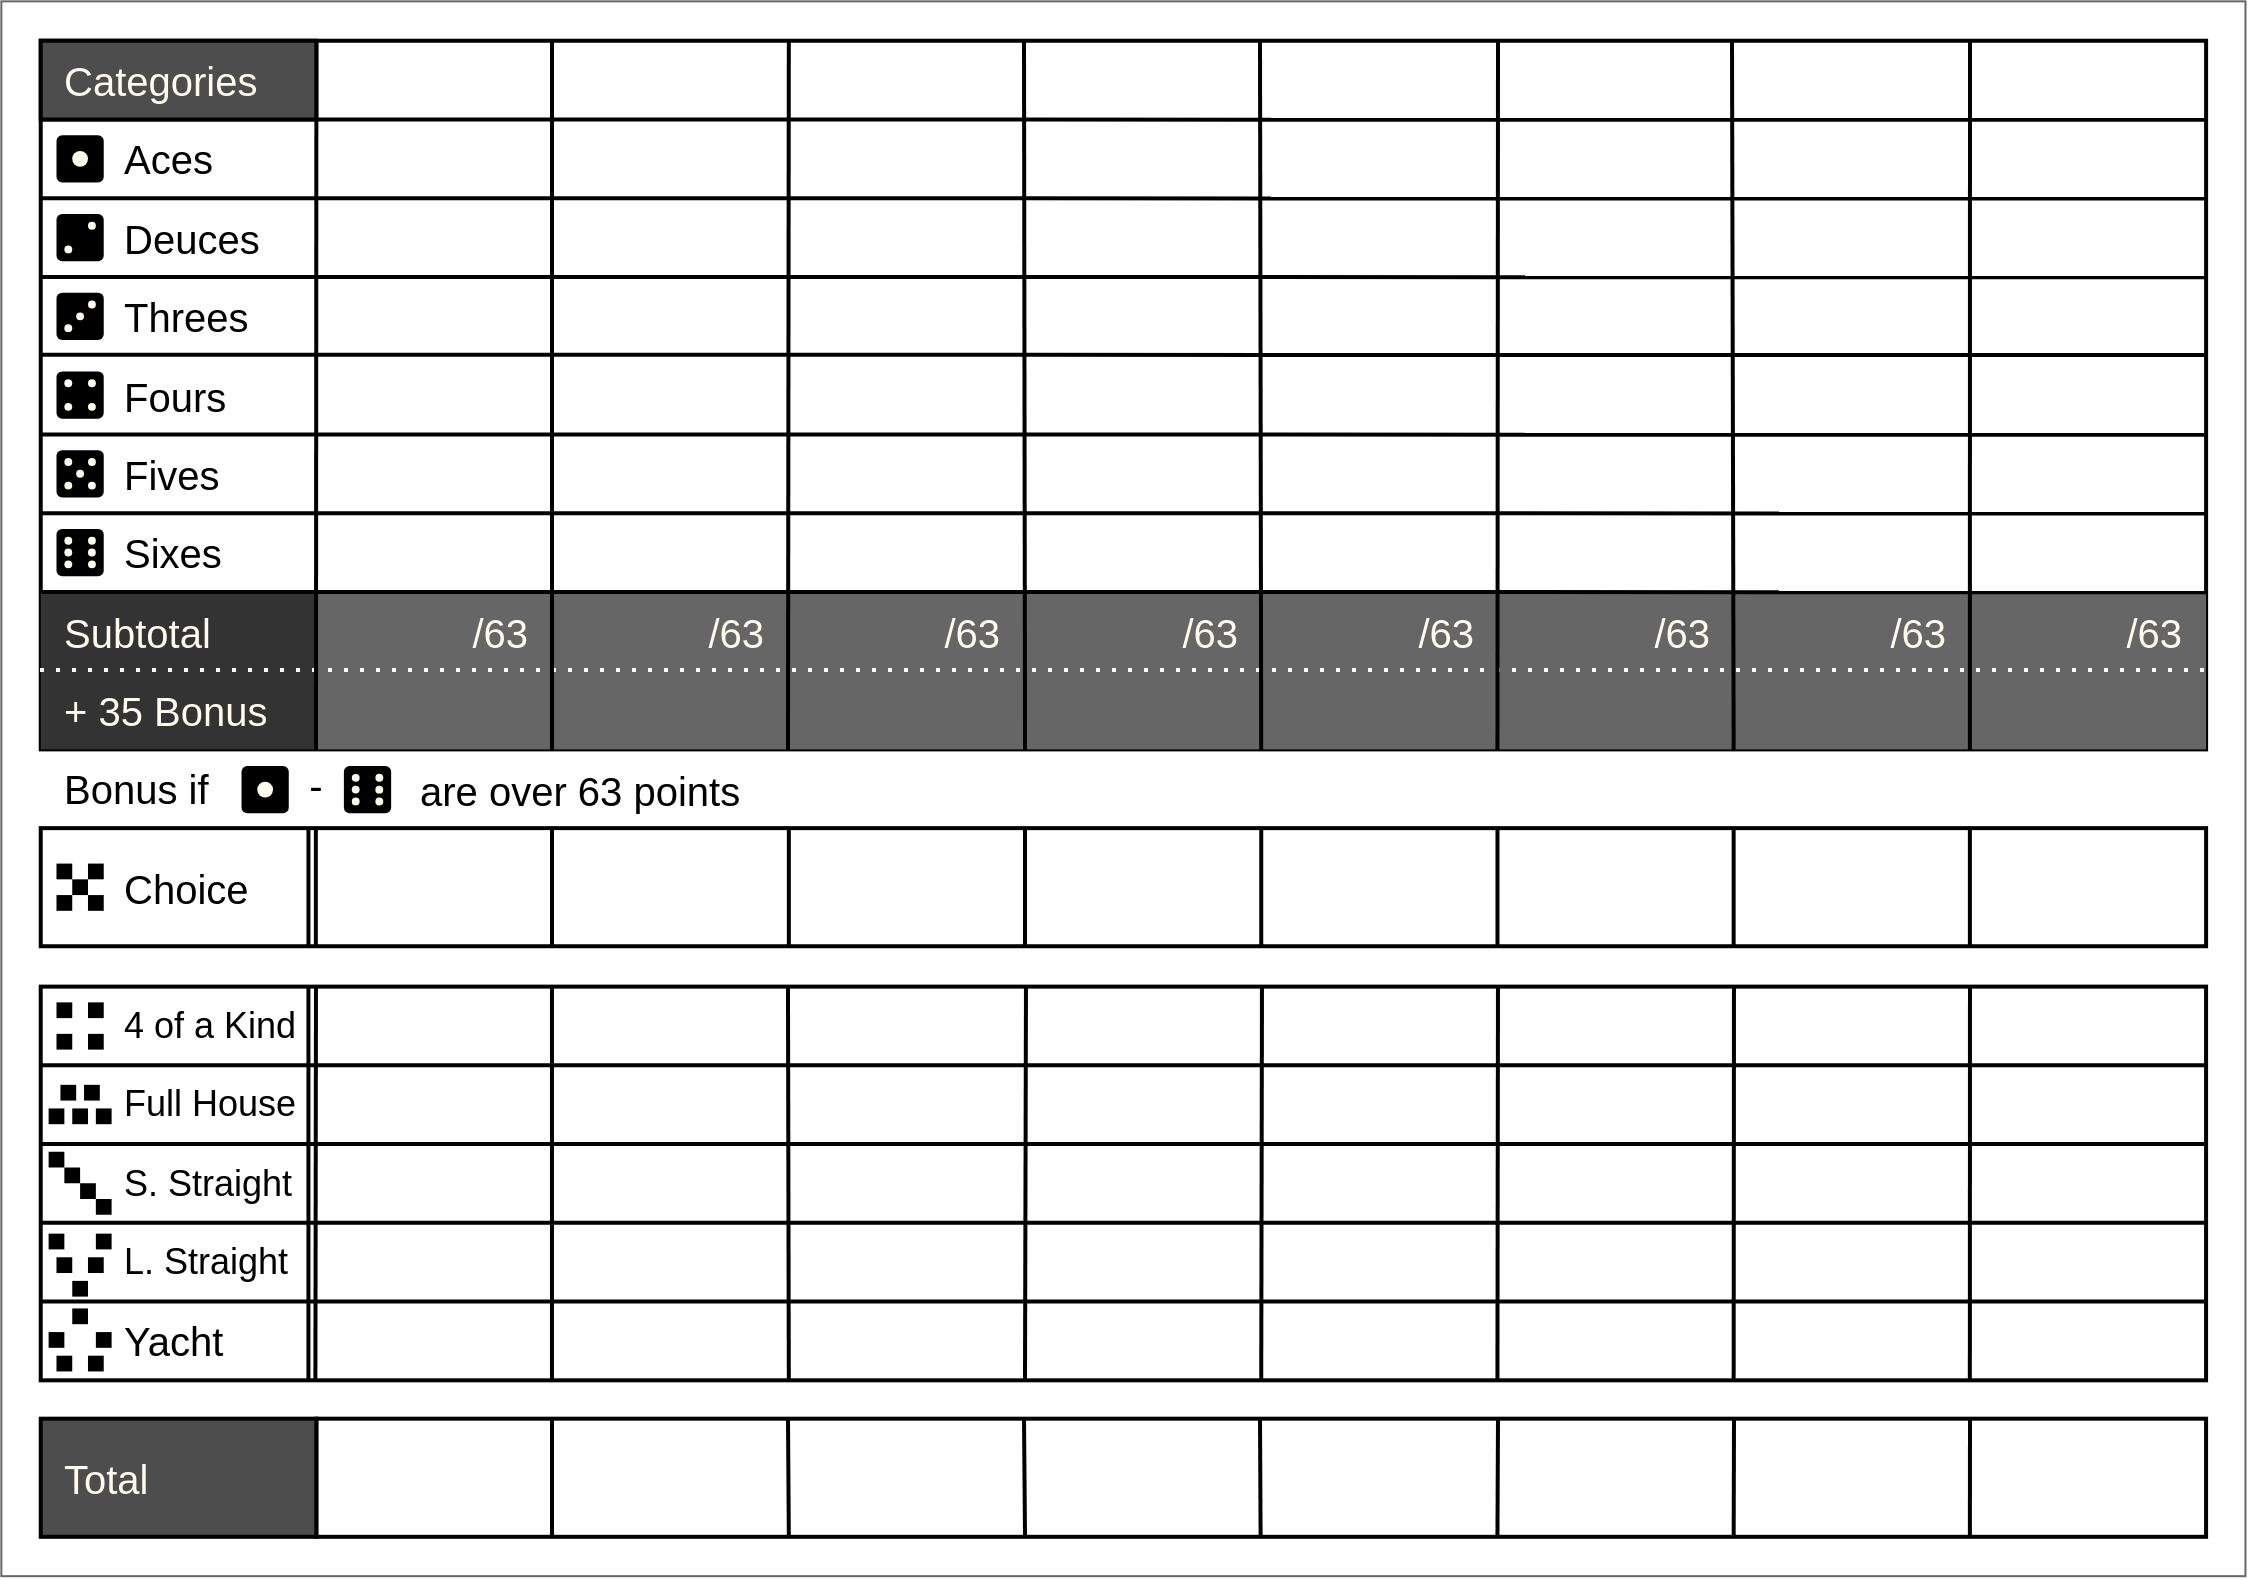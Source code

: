 <mxfile version="21.6.8" type="device">
  <diagram name="Page-1" id="JDRsmzNY8Knq1OC8n8fZ">
    <mxGraphModel dx="1594" dy="945" grid="0" gridSize="19.685" guides="1" tooltips="1" connect="1" arrows="1" fold="1" page="1" pageScale="1" pageWidth="1169" pageHeight="827" background="none" math="0" shadow="0">
      <root>
        <mxCell id="0" />
        <mxCell id="mbYxaAB57Ny5nab-1Ndz-123" value="Border" style="locked=1;" parent="0" />
        <mxCell id="mbYxaAB57Ny5nab-1Ndz-124" value="" style="rounded=0;whiteSpace=wrap;html=1;fillColor=none;connectable=1;movable=1;resizable=1;rotatable=1;deletable=1;editable=1;locked=0;strokeColor=#666666;" parent="mbYxaAB57Ny5nab-1Ndz-123" vertex="1">
          <mxGeometry x="19.68" y="19.68" width="1122.05" height="787.41" as="geometry" />
        </mxCell>
        <mxCell id="mbYxaAB57Ny5nab-1Ndz-180" value="" style="rounded=0;whiteSpace=wrap;html=1;fillColor=none;connectable=0;strokeWidth=2;" parent="mbYxaAB57Ny5nab-1Ndz-123" vertex="1">
          <mxGeometry x="39.37" y="39.37" width="1082.68" height="354.33" as="geometry" />
        </mxCell>
        <mxCell id="mbYxaAB57Ny5nab-1Ndz-181" value="" style="rounded=0;whiteSpace=wrap;html=1;fillColor=none;connectable=0;strokeWidth=2;" parent="mbYxaAB57Ny5nab-1Ndz-123" vertex="1">
          <mxGeometry x="39.36" y="512.31" width="1082.68" height="196.85" as="geometry" />
        </mxCell>
        <mxCell id="mbYxaAB57Ny5nab-1Ndz-182" value="" style="rounded=0;whiteSpace=wrap;html=1;fillColor=none;connectable=0;strokeWidth=2;" parent="mbYxaAB57Ny5nab-1Ndz-123" vertex="1">
          <mxGeometry x="177.17" y="728.34" width="944.87" height="59.06" as="geometry" />
        </mxCell>
        <mxCell id="1" parent="0" />
        <mxCell id="iFJecahM4o0hrZT6wVrK-24" value="" style="rounded=0;whiteSpace=wrap;html=1;fillColor=#333333;connectable=0;strokeWidth=2;strokeColor=none;" parent="1" vertex="1">
          <mxGeometry x="39.37" y="314.96" width="137.79" height="78.74" as="geometry" />
        </mxCell>
        <mxCell id="iFJecahM4o0hrZT6wVrK-36" value="" style="rounded=0;whiteSpace=wrap;html=1;fillColor=#666666;connectable=0;strokeWidth=2;strokeColor=none;" parent="1" vertex="1">
          <mxGeometry x="177.2" y="314.96" width="944.84" height="78.74" as="geometry" />
        </mxCell>
        <mxCell id="mbYxaAB57Ny5nab-1Ndz-125" value="Dividers" parent="0" />
        <mxCell id="mbYxaAB57Ny5nab-1Ndz-177" value="" style="endArrow=none;dashed=1;html=1;dashPattern=1 3;strokeWidth=2;rounded=0;strokeColor=#FFFAEB;" parent="mbYxaAB57Ny5nab-1Ndz-125" edge="1">
          <mxGeometry width="50" height="50" relative="1" as="geometry">
            <mxPoint x="39" y="354" as="sourcePoint" />
            <mxPoint x="1122" y="354" as="targetPoint" />
          </mxGeometry>
        </mxCell>
        <mxCell id="mbYxaAB57Ny5nab-1Ndz-137" value="" style="group" parent="mbYxaAB57Ny5nab-1Ndz-125" vertex="1" connectable="0">
          <mxGeometry x="177" y="38.965" width="827" height="748.435" as="geometry" />
        </mxCell>
        <mxCell id="mbYxaAB57Ny5nab-1Ndz-138" value="" style="endArrow=none;html=1;rounded=0;strokeWidth=2;" parent="mbYxaAB57Ny5nab-1Ndz-137" edge="1">
          <mxGeometry width="50" height="50" relative="1" as="geometry">
            <mxPoint y="355.035" as="sourcePoint" />
            <mxPoint x="0.2" y="0.405" as="targetPoint" />
          </mxGeometry>
        </mxCell>
        <mxCell id="mbYxaAB57Ny5nab-1Ndz-139" value="" style="endArrow=none;html=1;rounded=0;strokeWidth=2;" parent="mbYxaAB57Ny5nab-1Ndz-137" edge="1">
          <mxGeometry width="50" height="50" relative="1" as="geometry">
            <mxPoint x="118" y="355.035" as="sourcePoint" />
            <mxPoint x="118" y="0.035" as="targetPoint" />
          </mxGeometry>
        </mxCell>
        <mxCell id="mbYxaAB57Ny5nab-1Ndz-140" value="" style="endArrow=none;html=1;rounded=0;strokeWidth=2;" parent="mbYxaAB57Ny5nab-1Ndz-137" edge="1">
          <mxGeometry width="50" height="50" relative="1" as="geometry">
            <mxPoint x="236" y="355.035" as="sourcePoint" />
            <mxPoint x="236.405" as="targetPoint" />
          </mxGeometry>
        </mxCell>
        <mxCell id="mbYxaAB57Ny5nab-1Ndz-141" value="" style="endArrow=none;html=1;rounded=0;strokeWidth=2;" parent="mbYxaAB57Ny5nab-1Ndz-137" edge="1">
          <mxGeometry width="50" height="50" relative="1" as="geometry">
            <mxPoint x="354.51" y="355.145" as="sourcePoint" />
            <mxPoint x="354" y="0.035" as="targetPoint" />
          </mxGeometry>
        </mxCell>
        <mxCell id="mbYxaAB57Ny5nab-1Ndz-142" value="" style="endArrow=none;html=1;rounded=0;strokeWidth=2;" parent="mbYxaAB57Ny5nab-1Ndz-137" edge="1">
          <mxGeometry width="50" height="50" relative="1" as="geometry">
            <mxPoint x="472.615" y="355.14" as="sourcePoint" />
            <mxPoint x="472" y="0.035" as="targetPoint" />
          </mxGeometry>
        </mxCell>
        <mxCell id="mbYxaAB57Ny5nab-1Ndz-143" value="" style="endArrow=none;html=1;rounded=0;strokeWidth=2;" parent="mbYxaAB57Ny5nab-1Ndz-137" edge="1">
          <mxGeometry width="50" height="50" relative="1" as="geometry">
            <mxPoint x="590.73" y="355.145" as="sourcePoint" />
            <mxPoint x="591" y="0.035" as="targetPoint" />
          </mxGeometry>
        </mxCell>
        <mxCell id="mbYxaAB57Ny5nab-1Ndz-144" value="" style="endArrow=none;html=1;rounded=0;strokeWidth=2;" parent="mbYxaAB57Ny5nab-1Ndz-137" edge="1">
          <mxGeometry width="50" height="50" relative="1" as="geometry">
            <mxPoint x="708.825" y="355.14" as="sourcePoint" />
            <mxPoint x="708" y="0.035" as="targetPoint" />
          </mxGeometry>
        </mxCell>
        <mxCell id="mbYxaAB57Ny5nab-1Ndz-145" value="" style="endArrow=none;html=1;rounded=0;strokeWidth=2;" parent="mbYxaAB57Ny5nab-1Ndz-137" edge="1">
          <mxGeometry width="50" height="50" relative="1" as="geometry">
            <mxPoint x="826.93" y="355.145" as="sourcePoint" />
            <mxPoint x="827" y="0.035" as="targetPoint" />
          </mxGeometry>
        </mxCell>
        <mxCell id="mbYxaAB57Ny5nab-1Ndz-146" value="" style="endArrow=none;html=1;rounded=0;strokeWidth=2;" parent="mbYxaAB57Ny5nab-1Ndz-137" edge="1">
          <mxGeometry width="50" height="50" relative="1" as="geometry">
            <mxPoint x="118" y="453.035" as="sourcePoint" />
            <mxPoint x="118" y="394.035" as="targetPoint" />
          </mxGeometry>
        </mxCell>
        <mxCell id="mbYxaAB57Ny5nab-1Ndz-147" value="" style="endArrow=none;html=1;rounded=0;strokeWidth=2;" parent="mbYxaAB57Ny5nab-1Ndz-137" edge="1">
          <mxGeometry width="50" height="50" relative="1" as="geometry">
            <mxPoint x="236.415" y="453.16" as="sourcePoint" />
            <mxPoint x="236.415" y="394.16" as="targetPoint" />
          </mxGeometry>
        </mxCell>
        <mxCell id="mbYxaAB57Ny5nab-1Ndz-148" value="" style="endArrow=none;html=1;rounded=0;strokeWidth=2;" parent="mbYxaAB57Ny5nab-1Ndz-137" edge="1">
          <mxGeometry width="50" height="50" relative="1" as="geometry">
            <mxPoint x="354.51" y="453.155" as="sourcePoint" />
            <mxPoint x="354.51" y="394.155" as="targetPoint" />
          </mxGeometry>
        </mxCell>
        <mxCell id="mbYxaAB57Ny5nab-1Ndz-149" value="" style="endArrow=none;html=1;rounded=0;strokeWidth=2;" parent="mbYxaAB57Ny5nab-1Ndz-137" edge="1">
          <mxGeometry width="50" height="50" relative="1" as="geometry">
            <mxPoint x="472.625" y="453.15" as="sourcePoint" />
            <mxPoint x="472.625" y="394.15" as="targetPoint" />
          </mxGeometry>
        </mxCell>
        <mxCell id="mbYxaAB57Ny5nab-1Ndz-150" value="" style="endArrow=none;html=1;rounded=0;strokeWidth=2;" parent="mbYxaAB57Ny5nab-1Ndz-137" edge="1">
          <mxGeometry width="50" height="50" relative="1" as="geometry">
            <mxPoint x="590.73" y="453.155" as="sourcePoint" />
            <mxPoint x="590.73" y="394.155" as="targetPoint" />
          </mxGeometry>
        </mxCell>
        <mxCell id="mbYxaAB57Ny5nab-1Ndz-151" value="" style="endArrow=none;html=1;rounded=0;strokeWidth=2;" parent="mbYxaAB57Ny5nab-1Ndz-137" edge="1">
          <mxGeometry width="50" height="50" relative="1" as="geometry">
            <mxPoint x="708.825" y="453.15" as="sourcePoint" />
            <mxPoint x="708.825" y="394.15" as="targetPoint" />
          </mxGeometry>
        </mxCell>
        <mxCell id="mbYxaAB57Ny5nab-1Ndz-152" value="" style="endArrow=none;html=1;rounded=0;strokeWidth=2;" parent="mbYxaAB57Ny5nab-1Ndz-137" edge="1">
          <mxGeometry width="50" height="50" relative="1" as="geometry">
            <mxPoint x="826.94" y="453.155" as="sourcePoint" />
            <mxPoint x="826.94" y="394.155" as="targetPoint" />
          </mxGeometry>
        </mxCell>
        <mxCell id="mbYxaAB57Ny5nab-1Ndz-153" value="" style="endArrow=none;html=1;rounded=0;strokeWidth=2;" parent="mbYxaAB57Ny5nab-1Ndz-137" edge="1">
          <mxGeometry width="50" height="50" relative="1" as="geometry">
            <mxPoint x="117.99" y="669.845" as="sourcePoint" />
            <mxPoint x="117.99" y="472.845" as="targetPoint" />
          </mxGeometry>
        </mxCell>
        <mxCell id="mbYxaAB57Ny5nab-1Ndz-154" value="" style="endArrow=none;html=1;rounded=0;strokeWidth=2;" parent="mbYxaAB57Ny5nab-1Ndz-137" edge="1">
          <mxGeometry width="50" height="50" relative="1" as="geometry">
            <mxPoint x="236.405" y="670.18" as="sourcePoint" />
            <mxPoint x="235.99" y="472.845" as="targetPoint" />
          </mxGeometry>
        </mxCell>
        <mxCell id="mbYxaAB57Ny5nab-1Ndz-155" value="" style="endArrow=none;html=1;rounded=0;strokeWidth=2;" parent="mbYxaAB57Ny5nab-1Ndz-137" edge="1">
          <mxGeometry width="50" height="50" relative="1" as="geometry">
            <mxPoint x="354.5" y="669.655" as="sourcePoint" />
            <mxPoint x="354.99" y="472.845" as="targetPoint" />
          </mxGeometry>
        </mxCell>
        <mxCell id="mbYxaAB57Ny5nab-1Ndz-156" value="" style="endArrow=none;html=1;rounded=0;strokeWidth=2;" parent="mbYxaAB57Ny5nab-1Ndz-137" edge="1">
          <mxGeometry width="50" height="50" relative="1" as="geometry">
            <mxPoint x="472.615" y="669.65" as="sourcePoint" />
            <mxPoint x="472.99" y="472.845" as="targetPoint" />
          </mxGeometry>
        </mxCell>
        <mxCell id="mbYxaAB57Ny5nab-1Ndz-157" value="" style="endArrow=none;html=1;rounded=0;strokeWidth=2;" parent="mbYxaAB57Ny5nab-1Ndz-137" edge="1">
          <mxGeometry width="50" height="50" relative="1" as="geometry">
            <mxPoint x="590.71" y="669.915" as="sourcePoint" />
            <mxPoint x="590.99" y="472.845" as="targetPoint" />
          </mxGeometry>
        </mxCell>
        <mxCell id="mbYxaAB57Ny5nab-1Ndz-158" value="" style="endArrow=none;html=1;rounded=0;strokeWidth=2;" parent="mbYxaAB57Ny5nab-1Ndz-137" edge="1">
          <mxGeometry width="50" height="50" relative="1" as="geometry">
            <mxPoint x="708.825" y="670.19" as="sourcePoint" />
            <mxPoint x="708.99" y="472.845" as="targetPoint" />
          </mxGeometry>
        </mxCell>
        <mxCell id="mbYxaAB57Ny5nab-1Ndz-159" value="" style="endArrow=none;html=1;rounded=0;strokeWidth=2;" parent="mbYxaAB57Ny5nab-1Ndz-137" edge="1">
          <mxGeometry width="50" height="50" relative="1" as="geometry">
            <mxPoint x="826.92" y="670.185" as="sourcePoint" />
            <mxPoint x="826.99" y="472.845" as="targetPoint" />
          </mxGeometry>
        </mxCell>
        <mxCell id="mbYxaAB57Ny5nab-1Ndz-160" value="" style="endArrow=none;html=1;rounded=0;strokeWidth=2;" parent="mbYxaAB57Ny5nab-1Ndz-137" edge="1">
          <mxGeometry width="50" height="50" relative="1" as="geometry">
            <mxPoint x="118" y="748.035" as="sourcePoint" />
            <mxPoint x="118" y="689.035" as="targetPoint" />
          </mxGeometry>
        </mxCell>
        <mxCell id="mbYxaAB57Ny5nab-1Ndz-161" value="" style="endArrow=none;html=1;rounded=0;strokeWidth=2;" parent="mbYxaAB57Ny5nab-1Ndz-137" edge="1">
          <mxGeometry width="50" height="50" relative="1" as="geometry">
            <mxPoint x="236.415" y="748.43" as="sourcePoint" />
            <mxPoint x="236" y="689.035" as="targetPoint" />
          </mxGeometry>
        </mxCell>
        <mxCell id="mbYxaAB57Ny5nab-1Ndz-162" value="" style="endArrow=none;html=1;rounded=0;strokeWidth=2;" parent="mbYxaAB57Ny5nab-1Ndz-137" edge="1">
          <mxGeometry width="50" height="50" relative="1" as="geometry">
            <mxPoint x="354.51" y="748.065" as="sourcePoint" />
            <mxPoint x="354" y="689.035" as="targetPoint" />
          </mxGeometry>
        </mxCell>
        <mxCell id="mbYxaAB57Ny5nab-1Ndz-163" value="" style="endArrow=none;html=1;rounded=0;strokeWidth=2;" parent="mbYxaAB57Ny5nab-1Ndz-137" edge="1">
          <mxGeometry width="50" height="50" relative="1" as="geometry">
            <mxPoint x="472.305" y="748.07" as="sourcePoint" />
            <mxPoint x="472" y="689.035" as="targetPoint" />
          </mxGeometry>
        </mxCell>
        <mxCell id="mbYxaAB57Ny5nab-1Ndz-164" value="" style="endArrow=none;html=1;rounded=0;strokeWidth=2;" parent="mbYxaAB57Ny5nab-1Ndz-137" edge="1">
          <mxGeometry width="50" height="50" relative="1" as="geometry">
            <mxPoint x="590.72" y="748.435" as="sourcePoint" />
            <mxPoint x="591" y="689.035" as="targetPoint" />
          </mxGeometry>
        </mxCell>
        <mxCell id="mbYxaAB57Ny5nab-1Ndz-165" value="" style="endArrow=none;html=1;rounded=0;strokeWidth=2;" parent="mbYxaAB57Ny5nab-1Ndz-137" edge="1">
          <mxGeometry width="50" height="50" relative="1" as="geometry">
            <mxPoint x="708.835" y="748.07" as="sourcePoint" />
            <mxPoint x="709" y="689.035" as="targetPoint" />
          </mxGeometry>
        </mxCell>
        <mxCell id="mbYxaAB57Ny5nab-1Ndz-166" value="" style="endArrow=none;html=1;rounded=0;strokeWidth=2;" parent="mbYxaAB57Ny5nab-1Ndz-137" edge="1">
          <mxGeometry width="50" height="50" relative="1" as="geometry">
            <mxPoint x="826.94" y="748.065" as="sourcePoint" />
            <mxPoint x="827" y="689.035" as="targetPoint" />
          </mxGeometry>
        </mxCell>
        <mxCell id="mbYxaAB57Ny5nab-1Ndz-170" value="" style="group" parent="mbYxaAB57Ny5nab-1Ndz-125" vertex="1" connectable="0">
          <mxGeometry x="173.22" y="433.07" width="3.77" height="275.91" as="geometry" />
        </mxCell>
        <mxCell id="mbYxaAB57Ny5nab-1Ndz-171" value="" style="group" parent="mbYxaAB57Ny5nab-1Ndz-170" vertex="1" connectable="0">
          <mxGeometry y="78.74" width="3.77" height="197.17" as="geometry" />
        </mxCell>
        <mxCell id="mbYxaAB57Ny5nab-1Ndz-172" value="" style="endArrow=none;html=1;rounded=0;strokeWidth=2;" parent="mbYxaAB57Ny5nab-1Ndz-171" edge="1">
          <mxGeometry width="50" height="50" relative="1" as="geometry">
            <mxPoint x="3.48" y="197.17" as="sourcePoint" />
            <mxPoint x="3.77" as="targetPoint" />
          </mxGeometry>
        </mxCell>
        <mxCell id="mbYxaAB57Ny5nab-1Ndz-173" value="" style="endArrow=none;html=1;rounded=0;strokeWidth=2;" parent="mbYxaAB57Ny5nab-1Ndz-171" edge="1">
          <mxGeometry width="50" height="50" relative="1" as="geometry">
            <mxPoint y="197.07" as="sourcePoint" />
            <mxPoint as="targetPoint" />
          </mxGeometry>
        </mxCell>
        <mxCell id="mbYxaAB57Ny5nab-1Ndz-174" value="" style="group" parent="mbYxaAB57Ny5nab-1Ndz-170" vertex="1" connectable="0">
          <mxGeometry x="0.01" width="3.69" height="59.05" as="geometry" />
        </mxCell>
        <mxCell id="mbYxaAB57Ny5nab-1Ndz-175" value="" style="endArrow=none;html=1;rounded=0;strokeWidth=2;" parent="mbYxaAB57Ny5nab-1Ndz-174" edge="1">
          <mxGeometry width="50" height="50" relative="1" as="geometry">
            <mxPoint x="3.69" y="59.05" as="sourcePoint" />
            <mxPoint x="3.69" y="0.05" as="targetPoint" />
          </mxGeometry>
        </mxCell>
        <mxCell id="mbYxaAB57Ny5nab-1Ndz-176" value="" style="endArrow=none;html=1;rounded=0;strokeWidth=2;" parent="mbYxaAB57Ny5nab-1Ndz-174" edge="1">
          <mxGeometry width="50" height="50" relative="1" as="geometry">
            <mxPoint y="59" as="sourcePoint" />
            <mxPoint as="targetPoint" />
          </mxGeometry>
        </mxCell>
        <mxCell id="mbYxaAB57Ny5nab-1Ndz-179" value="" style="group" parent="mbYxaAB57Ny5nab-1Ndz-125" vertex="1" connectable="0">
          <mxGeometry x="39.36" y="78.735" width="1082.645" height="591.053" as="geometry" />
        </mxCell>
        <mxCell id="mbYxaAB57Ny5nab-1Ndz-127" value="" style="endArrow=none;html=1;rounded=0;exitX=0;exitY=0.846;exitDx=0;exitDy=0;exitPerimeter=0;entryX=0.982;entryY=0.8;entryDx=0;entryDy=0;entryPerimeter=0;strokeWidth=2;" parent="mbYxaAB57Ny5nab-1Ndz-179" edge="1">
          <mxGeometry width="50" height="50" relative="1" as="geometry">
            <mxPoint y="551.675" as="sourcePoint" />
            <mxPoint x="1082.163" y="551.683" as="targetPoint" />
          </mxGeometry>
        </mxCell>
        <mxCell id="mbYxaAB57Ny5nab-1Ndz-128" value="" style="endArrow=none;html=1;rounded=0;exitX=0;exitY=0.846;exitDx=0;exitDy=0;exitPerimeter=0;entryX=0.982;entryY=0.75;entryDx=0;entryDy=0;entryPerimeter=0;strokeWidth=2;" parent="mbYxaAB57Ny5nab-1Ndz-179" edge="1">
          <mxGeometry width="50" height="50" relative="1" as="geometry">
            <mxPoint y="512.305" as="sourcePoint" />
            <mxPoint x="1082.163" y="512.312" as="targetPoint" />
          </mxGeometry>
        </mxCell>
        <mxCell id="mbYxaAB57Ny5nab-1Ndz-129" value="" style="endArrow=none;html=1;rounded=0;exitX=0;exitY=0.846;exitDx=0;exitDy=0;exitPerimeter=0;entryX=0.982;entryY=0.7;entryDx=0;entryDy=0;entryPerimeter=0;strokeWidth=2;" parent="mbYxaAB57Ny5nab-1Ndz-179" edge="1">
          <mxGeometry width="50" height="50" relative="1" as="geometry">
            <mxPoint y="472.935" as="sourcePoint" />
            <mxPoint x="1082.163" y="472.942" as="targetPoint" />
          </mxGeometry>
        </mxCell>
        <mxCell id="mbYxaAB57Ny5nab-1Ndz-130" value="" style="endArrow=none;html=1;rounded=0;exitX=0;exitY=0.846;exitDx=0;exitDy=0;exitPerimeter=0;entryX=0.982;entryY=0.85;entryDx=0;entryDy=0;entryPerimeter=0;strokeWidth=2;" parent="mbYxaAB57Ny5nab-1Ndz-179" edge="1">
          <mxGeometry width="50" height="50" relative="1" as="geometry">
            <mxPoint y="591.045" as="sourcePoint" />
            <mxPoint x="1082.163" y="591.053" as="targetPoint" />
          </mxGeometry>
        </mxCell>
        <mxCell id="mbYxaAB57Ny5nab-1Ndz-131" value="" style="endArrow=none;html=1;rounded=0;exitX=0;exitY=0.846;exitDx=0;exitDy=0;exitPerimeter=0;entryX=0.982;entryY=0.7;entryDx=0;entryDy=0;entryPerimeter=0;strokeWidth=2;" parent="mbYxaAB57Ny5nab-1Ndz-179" edge="1">
          <mxGeometry width="50" height="50" relative="1" as="geometry">
            <mxPoint x="0.015" as="sourcePoint" />
            <mxPoint x="1082.645" y="0.14" as="targetPoint" />
          </mxGeometry>
        </mxCell>
        <mxCell id="mbYxaAB57Ny5nab-1Ndz-132" value="" style="endArrow=none;html=1;rounded=0;exitX=0;exitY=0.846;exitDx=0;exitDy=0;exitPerimeter=0;entryX=0.982;entryY=0.7;entryDx=0;entryDy=0;entryPerimeter=0;strokeWidth=2;" parent="mbYxaAB57Ny5nab-1Ndz-179" edge="1">
          <mxGeometry width="50" height="50" relative="1" as="geometry">
            <mxPoint x="0.01" y="39.375" as="sourcePoint" />
            <mxPoint x="1082.64" y="39.515" as="targetPoint" />
          </mxGeometry>
        </mxCell>
        <mxCell id="mbYxaAB57Ny5nab-1Ndz-133" value="" style="endArrow=none;html=1;rounded=0;exitX=0;exitY=0.846;exitDx=0;exitDy=0;exitPerimeter=0;entryX=0.982;entryY=0.7;entryDx=0;entryDy=0;entryPerimeter=0;strokeWidth=2;" parent="mbYxaAB57Ny5nab-1Ndz-179" edge="1">
          <mxGeometry width="50" height="50" relative="1" as="geometry">
            <mxPoint x="0.005" y="78.74" as="sourcePoint" />
            <mxPoint x="1082.635" y="78.88" as="targetPoint" />
          </mxGeometry>
        </mxCell>
        <mxCell id="mbYxaAB57Ny5nab-1Ndz-134" value="" style="endArrow=none;html=1;rounded=0;exitX=0;exitY=0.846;exitDx=0;exitDy=0;exitPerimeter=0;entryX=0.982;entryY=0.7;entryDx=0;entryDy=0;entryPerimeter=0;strokeWidth=2;" parent="mbYxaAB57Ny5nab-1Ndz-179" edge="1">
          <mxGeometry width="50" height="50" relative="1" as="geometry">
            <mxPoint x="0.01" y="117.635" as="sourcePoint" />
            <mxPoint x="1082.64" y="117.775" as="targetPoint" />
          </mxGeometry>
        </mxCell>
        <mxCell id="mbYxaAB57Ny5nab-1Ndz-135" value="" style="endArrow=none;html=1;rounded=0;exitX=0;exitY=0.846;exitDx=0;exitDy=0;exitPerimeter=0;entryX=0.982;entryY=0.7;entryDx=0;entryDy=0;entryPerimeter=0;strokeWidth=2;" parent="mbYxaAB57Ny5nab-1Ndz-179" edge="1">
          <mxGeometry width="50" height="50" relative="1" as="geometry">
            <mxPoint x="0.005" y="157.49" as="sourcePoint" />
            <mxPoint x="1082.635" y="157.63" as="targetPoint" />
          </mxGeometry>
        </mxCell>
        <mxCell id="mbYxaAB57Ny5nab-1Ndz-136" value="" style="endArrow=none;html=1;rounded=0;exitX=0;exitY=0.846;exitDx=0;exitDy=0;exitPerimeter=0;entryX=0.982;entryY=0.7;entryDx=0;entryDy=0;entryPerimeter=0;strokeWidth=2;" parent="mbYxaAB57Ny5nab-1Ndz-179" edge="1">
          <mxGeometry width="50" height="50" relative="1" as="geometry">
            <mxPoint x="0.01" y="196.855" as="sourcePoint" />
            <mxPoint x="1082.64" y="196.995" as="targetPoint" />
          </mxGeometry>
        </mxCell>
        <mxCell id="mbYxaAB57Ny5nab-1Ndz-178" value="" style="endArrow=none;html=1;rounded=0;exitX=0;exitY=0.846;exitDx=0;exitDy=0;exitPerimeter=0;entryX=0.982;entryY=0.7;entryDx=0;entryDy=0;entryPerimeter=0;strokeWidth=2;" parent="mbYxaAB57Ny5nab-1Ndz-179" edge="1">
          <mxGeometry width="50" height="50" relative="1" as="geometry">
            <mxPoint x="0.015" y="236.22" as="sourcePoint" />
            <mxPoint x="1082.645" y="236.36" as="targetPoint" />
          </mxGeometry>
        </mxCell>
        <mxCell id="mbYxaAB57Ny5nab-1Ndz-1" value="Text" parent="0" />
        <mxCell id="mbYxaAB57Ny5nab-1Ndz-2" value="" style="rounded=0;whiteSpace=wrap;html=1;fillColor=none;connectable=0;strokeWidth=2;" parent="mbYxaAB57Ny5nab-1Ndz-1" vertex="1">
          <mxGeometry x="39.37" y="433.07" width="1082.68" height="59.05" as="geometry" />
        </mxCell>
        <mxCell id="mbYxaAB57Ny5nab-1Ndz-3" value="Categories" style="rounded=0;whiteSpace=wrap;html=1;fillColor=#4D4D4D;fontSize=20;fontColor=#fffaeb;align=left;spacingLeft=10;strokeWidth=2;" parent="mbYxaAB57Ny5nab-1Ndz-1" vertex="1">
          <mxGeometry x="39.37" y="39.37" width="137.79" height="39.37" as="geometry" />
        </mxCell>
        <mxCell id="mbYxaAB57Ny5nab-1Ndz-4" value="Aces" style="text;html=1;strokeColor=none;fillColor=none;align=left;verticalAlign=middle;whiteSpace=wrap;rounded=0;fontSize=20;strokeWidth=2;" parent="mbYxaAB57Ny5nab-1Ndz-1" vertex="1">
          <mxGeometry x="78.74" y="78.74" width="98.42" height="39.37" as="geometry" />
        </mxCell>
        <mxCell id="mbYxaAB57Ny5nab-1Ndz-5" value="Deuces" style="text;html=1;strokeColor=none;fillColor=none;align=left;verticalAlign=middle;whiteSpace=wrap;rounded=0;fontSize=20;strokeWidth=2;" parent="mbYxaAB57Ny5nab-1Ndz-1" vertex="1">
          <mxGeometry x="78.735" y="118.115" width="98.42" height="39.37" as="geometry" />
        </mxCell>
        <mxCell id="mbYxaAB57Ny5nab-1Ndz-6" value="Threes" style="text;html=1;strokeColor=none;fillColor=none;align=left;verticalAlign=middle;whiteSpace=wrap;rounded=0;fontSize=20;strokeWidth=2;" parent="mbYxaAB57Ny5nab-1Ndz-1" vertex="1">
          <mxGeometry x="78.78" y="157.48" width="98.42" height="39.37" as="geometry" />
        </mxCell>
        <mxCell id="mbYxaAB57Ny5nab-1Ndz-7" value="Fours" style="text;html=1;strokeColor=none;fillColor=none;align=left;verticalAlign=middle;whiteSpace=wrap;rounded=0;fontSize=20;strokeWidth=2;" parent="mbYxaAB57Ny5nab-1Ndz-1" vertex="1">
          <mxGeometry x="78.735" y="196.855" width="98.42" height="39.37" as="geometry" />
        </mxCell>
        <mxCell id="mbYxaAB57Ny5nab-1Ndz-8" value="Fives" style="text;html=1;strokeColor=none;fillColor=none;align=left;verticalAlign=middle;whiteSpace=wrap;rounded=0;fontSize=20;strokeWidth=2;" parent="mbYxaAB57Ny5nab-1Ndz-1" vertex="1">
          <mxGeometry x="78.78" y="236.22" width="98.42" height="39.37" as="geometry" />
        </mxCell>
        <mxCell id="mbYxaAB57Ny5nab-1Ndz-9" value="Sixes" style="text;html=1;strokeColor=none;fillColor=none;align=left;verticalAlign=middle;whiteSpace=wrap;rounded=0;fontSize=20;strokeWidth=2;" parent="mbYxaAB57Ny5nab-1Ndz-1" vertex="1">
          <mxGeometry x="78.775" y="275.595" width="98.42" height="39.37" as="geometry" />
        </mxCell>
        <mxCell id="mbYxaAB57Ny5nab-1Ndz-10" value="Subtotal" style="text;html=1;strokeColor=none;fillColor=none;align=left;verticalAlign=middle;whiteSpace=wrap;rounded=0;fontSize=20;fontColor=#FFFAEB;spacingLeft=10;strokeWidth=2;" parent="mbYxaAB57Ny5nab-1Ndz-1" vertex="1">
          <mxGeometry x="39.37" y="314.96" width="137.79" height="39.37" as="geometry" />
        </mxCell>
        <mxCell id="mbYxaAB57Ny5nab-1Ndz-11" value="/63" style="text;html=1;strokeColor=none;fillColor=none;align=right;verticalAlign=middle;whiteSpace=wrap;rounded=0;fontSize=20;fontColor=#FFFAEB;spacingLeft=0;strokeWidth=2;spacingRight=10;" parent="mbYxaAB57Ny5nab-1Ndz-1" vertex="1">
          <mxGeometry x="177.17" y="314.96" width="118.15" height="39.37" as="geometry" />
        </mxCell>
        <mxCell id="mbYxaAB57Ny5nab-1Ndz-12" value="/63" style="text;html=1;strokeColor=none;fillColor=none;align=right;verticalAlign=middle;whiteSpace=wrap;rounded=0;fontSize=20;fontColor=#FFFAEB;spacingLeft=0;strokeWidth=2;spacingRight=10;" parent="mbYxaAB57Ny5nab-1Ndz-1" vertex="1">
          <mxGeometry x="295.255" y="314.965" width="118.15" height="39.37" as="geometry" />
        </mxCell>
        <mxCell id="mbYxaAB57Ny5nab-1Ndz-13" value="/63" style="text;html=1;strokeColor=none;fillColor=none;align=right;verticalAlign=middle;whiteSpace=wrap;rounded=0;fontSize=20;fontColor=#FFFAEB;spacingLeft=0;strokeWidth=2;spacingRight=10;" parent="mbYxaAB57Ny5nab-1Ndz-1" vertex="1">
          <mxGeometry x="413.36" y="314.97" width="118.15" height="39.37" as="geometry" />
        </mxCell>
        <mxCell id="mbYxaAB57Ny5nab-1Ndz-14" value="/63" style="text;html=1;strokeColor=none;fillColor=none;align=right;verticalAlign=middle;whiteSpace=wrap;rounded=0;fontSize=20;fontColor=#FFFAEB;spacingLeft=0;strokeWidth=2;spacingRight=10;" parent="mbYxaAB57Ny5nab-1Ndz-1" vertex="1">
          <mxGeometry x="531.515" y="314.955" width="118.15" height="39.37" as="geometry" />
        </mxCell>
        <mxCell id="mbYxaAB57Ny5nab-1Ndz-15" value="/63" style="text;html=1;strokeColor=none;fillColor=none;align=right;verticalAlign=middle;whiteSpace=wrap;rounded=0;fontSize=20;fontColor=#FFFAEB;spacingLeft=0;strokeWidth=2;spacingRight=10;" parent="mbYxaAB57Ny5nab-1Ndz-1" vertex="1">
          <mxGeometry x="649.67" y="314.95" width="118.15" height="39.37" as="geometry" />
        </mxCell>
        <mxCell id="mbYxaAB57Ny5nab-1Ndz-16" value="/63" style="text;html=1;strokeColor=none;fillColor=none;align=right;verticalAlign=middle;whiteSpace=wrap;rounded=0;fontSize=20;fontColor=#FFFAEB;spacingLeft=0;strokeWidth=2;spacingRight=10;" parent="mbYxaAB57Ny5nab-1Ndz-1" vertex="1">
          <mxGeometry x="767.825" y="314.955" width="118.15" height="39.37" as="geometry" />
        </mxCell>
        <mxCell id="mbYxaAB57Ny5nab-1Ndz-17" value="/63" style="text;html=1;strokeColor=none;fillColor=none;align=right;verticalAlign=middle;whiteSpace=wrap;rounded=0;fontSize=20;fontColor=#FFFAEB;spacingLeft=0;strokeWidth=2;spacingRight=10;" parent="mbYxaAB57Ny5nab-1Ndz-1" vertex="1">
          <mxGeometry x="885.98" y="314.97" width="118.15" height="39.37" as="geometry" />
        </mxCell>
        <mxCell id="mbYxaAB57Ny5nab-1Ndz-18" value="/63" style="text;html=1;strokeColor=none;fillColor=none;align=right;verticalAlign=middle;whiteSpace=wrap;rounded=0;fontSize=20;fontColor=#FFFAEB;spacingLeft=0;strokeWidth=2;spacingRight=10;" parent="mbYxaAB57Ny5nab-1Ndz-1" vertex="1">
          <mxGeometry x="1003.895" y="314.975" width="118.15" height="39.37" as="geometry" />
        </mxCell>
        <mxCell id="mbYxaAB57Ny5nab-1Ndz-19" value="Bonus if" style="text;html=1;strokeColor=none;fillColor=none;align=left;verticalAlign=middle;whiteSpace=wrap;rounded=0;fontSize=20;spacingLeft=10;" parent="mbYxaAB57Ny5nab-1Ndz-1" vertex="1">
          <mxGeometry x="39.37" y="393.7" width="98.42" height="39.37" as="geometry" />
        </mxCell>
        <mxCell id="mbYxaAB57Ny5nab-1Ndz-20" value="Full House" style="text;html=1;strokeColor=none;fillColor=none;align=left;verticalAlign=middle;whiteSpace=wrap;rounded=0;fontSize=18;strokeWidth=2;connectable=0;" parent="mbYxaAB57Ny5nab-1Ndz-1" vertex="1">
          <mxGeometry x="78.77" y="551.68" width="98.42" height="39.36" as="geometry" />
        </mxCell>
        <mxCell id="mbYxaAB57Ny5nab-1Ndz-21" value="S. Straight" style="text;html=1;strokeColor=none;fillColor=none;align=left;verticalAlign=middle;whiteSpace=wrap;rounded=0;fontSize=18;strokeWidth=2;connectable=0;" parent="mbYxaAB57Ny5nab-1Ndz-1" vertex="1">
          <mxGeometry x="78.775" y="591.045" width="98.42" height="39.36" as="geometry" />
        </mxCell>
        <mxCell id="mbYxaAB57Ny5nab-1Ndz-22" value="L. Straight" style="text;html=1;strokeColor=none;fillColor=none;align=left;verticalAlign=middle;whiteSpace=wrap;rounded=0;fontSize=18;strokeWidth=2;connectable=0;" parent="mbYxaAB57Ny5nab-1Ndz-1" vertex="1">
          <mxGeometry x="78.77" y="630.41" width="98.42" height="39.36" as="geometry" />
        </mxCell>
        <mxCell id="mbYxaAB57Ny5nab-1Ndz-23" value="Yacht" style="text;html=1;strokeColor=none;fillColor=none;align=left;verticalAlign=middle;whiteSpace=wrap;rounded=0;fontSize=20;strokeWidth=2;connectable=0;" parent="mbYxaAB57Ny5nab-1Ndz-1" vertex="1">
          <mxGeometry x="78.775" y="669.775" width="98.42" height="39.36" as="geometry" />
        </mxCell>
        <mxCell id="mbYxaAB57Ny5nab-1Ndz-24" value="4 of a Kind" style="text;html=1;strokeColor=none;fillColor=none;align=left;verticalAlign=middle;whiteSpace=wrap;rounded=0;fontSize=18;strokeWidth=2;connectable=0;" parent="mbYxaAB57Ny5nab-1Ndz-1" vertex="1">
          <mxGeometry x="78.73" y="512.31" width="98.42" height="39.37" as="geometry" />
        </mxCell>
        <mxCell id="mbYxaAB57Ny5nab-1Ndz-25" value="are over 63 points" style="text;html=1;strokeColor=none;fillColor=none;align=left;verticalAlign=middle;whiteSpace=wrap;rounded=0;fontSize=20;spacingLeft=10;" parent="mbYxaAB57Ny5nab-1Ndz-1" vertex="1">
          <mxGeometry x="216.54" y="394.13" width="295.27" height="39.37" as="geometry" />
        </mxCell>
        <mxCell id="mbYxaAB57Ny5nab-1Ndz-26" value="+ 35 Bonus" style="text;html=1;strokeColor=none;fillColor=none;align=left;verticalAlign=middle;whiteSpace=wrap;rounded=0;fontSize=20;fontColor=#FFFAEB;spacingLeft=10;strokeWidth=2;movable=1;resizable=1;rotatable=1;deletable=1;editable=1;locked=0;connectable=1;" parent="mbYxaAB57Ny5nab-1Ndz-1" vertex="1">
          <mxGeometry x="39.415" y="354.325" width="137.79" height="39.37" as="geometry" />
        </mxCell>
        <mxCell id="mbYxaAB57Ny5nab-1Ndz-27" value="Choice" style="text;html=1;strokeColor=none;fillColor=none;align=left;verticalAlign=middle;whiteSpace=wrap;rounded=0;fontSize=20;strokeWidth=2;" parent="mbYxaAB57Ny5nab-1Ndz-1" vertex="1">
          <mxGeometry x="78.74" y="433.07" width="98.42" height="59.05" as="geometry" />
        </mxCell>
        <mxCell id="mbYxaAB57Ny5nab-1Ndz-28" value="Total" style="rounded=0;whiteSpace=wrap;html=1;fillColor=#4D4D4D;align=left;fontSize=20;spacingLeft=10;fontColor=#FFFAEB;connectable=0;strokeWidth=2;" parent="mbYxaAB57Ny5nab-1Ndz-1" vertex="1">
          <mxGeometry x="39.37" y="728.34" width="137.79" height="59.06" as="geometry" />
        </mxCell>
        <mxCell id="mbYxaAB57Ny5nab-1Ndz-38" value="Icons" parent="0" />
        <mxCell id="mbYxaAB57Ny5nab-1Ndz-39" value="" style="group" parent="mbYxaAB57Ny5nab-1Ndz-38" vertex="1" connectable="0">
          <mxGeometry x="139.763" y="401.999" width="74.8" height="23.623" as="geometry" />
        </mxCell>
        <mxCell id="mbYxaAB57Ny5nab-1Ndz-40" value="" style="group;strokeWidth=2;spacingBottom=5;" parent="mbYxaAB57Ny5nab-1Ndz-39" vertex="1" connectable="0">
          <mxGeometry width="23.62" height="23.622" as="geometry" />
        </mxCell>
        <mxCell id="mbYxaAB57Ny5nab-1Ndz-41" value="" style="whiteSpace=wrap;html=1;aspect=fixed;strokeColor=none;fillColor=#000000;rounded=1;arcSize=12;strokeWidth=2;" parent="mbYxaAB57Ny5nab-1Ndz-40" vertex="1">
          <mxGeometry width="23.62" height="23.622" as="geometry" />
        </mxCell>
        <mxCell id="mbYxaAB57Ny5nab-1Ndz-42" value="" style="ellipse;whiteSpace=wrap;html=1;aspect=fixed;strokeColor=none;fillColor=#FFFAEB;strokeWidth=2;" parent="mbYxaAB57Ny5nab-1Ndz-40" vertex="1">
          <mxGeometry x="7.861" y="7.876" width="7.88" height="7.874" as="geometry" />
        </mxCell>
        <mxCell id="mbYxaAB57Ny5nab-1Ndz-43" value="" style="group;strokeWidth=2;spacingBottom=5;" parent="mbYxaAB57Ny5nab-1Ndz-39" vertex="1" connectable="0">
          <mxGeometry x="51.18" width="23.62" height="23.622" as="geometry" />
        </mxCell>
        <mxCell id="mbYxaAB57Ny5nab-1Ndz-44" value="" style="whiteSpace=wrap;html=1;aspect=fixed;strokeColor=none;fillColor=#000000;rounded=1;arcSize=12;strokeWidth=2;" parent="mbYxaAB57Ny5nab-1Ndz-43" vertex="1">
          <mxGeometry width="23.62" height="23.622" as="geometry" />
        </mxCell>
        <mxCell id="mbYxaAB57Ny5nab-1Ndz-45" value="" style="ellipse;whiteSpace=wrap;html=1;aspect=fixed;strokeColor=none;fillColor=#FFFAEB;strokeWidth=2;" parent="mbYxaAB57Ny5nab-1Ndz-43" vertex="1">
          <mxGeometry x="3.942" y="3.942" width="3.94" height="3.937" as="geometry" />
        </mxCell>
        <mxCell id="mbYxaAB57Ny5nab-1Ndz-46" value="" style="ellipse;whiteSpace=wrap;html=1;aspect=fixed;strokeColor=none;fillColor=#FFFAEB;strokeWidth=2;" parent="mbYxaAB57Ny5nab-1Ndz-43" vertex="1">
          <mxGeometry x="15.758" y="3.937" width="3.94" height="3.937" as="geometry" />
        </mxCell>
        <mxCell id="mbYxaAB57Ny5nab-1Ndz-47" value="" style="ellipse;whiteSpace=wrap;html=1;aspect=fixed;strokeColor=none;fillColor=#FFFAEB;strokeWidth=2;" parent="mbYxaAB57Ny5nab-1Ndz-43" vertex="1">
          <mxGeometry x="15.753" y="15.753" width="3.94" height="3.937" as="geometry" />
        </mxCell>
        <mxCell id="mbYxaAB57Ny5nab-1Ndz-48" value="" style="ellipse;whiteSpace=wrap;html=1;aspect=fixed;strokeColor=none;fillColor=#FFFAEB;strokeWidth=2;" parent="mbYxaAB57Ny5nab-1Ndz-43" vertex="1">
          <mxGeometry x="3.947" y="15.748" width="3.94" height="3.937" as="geometry" />
        </mxCell>
        <mxCell id="mbYxaAB57Ny5nab-1Ndz-49" value="" style="ellipse;whiteSpace=wrap;html=1;aspect=fixed;strokeColor=none;fillColor=#FFFAEB;strokeWidth=2;" parent="mbYxaAB57Ny5nab-1Ndz-43" vertex="1">
          <mxGeometry x="3.932" y="9.843" width="3.94" height="3.937" as="geometry" />
        </mxCell>
        <mxCell id="mbYxaAB57Ny5nab-1Ndz-50" value="" style="ellipse;whiteSpace=wrap;html=1;aspect=fixed;strokeColor=none;fillColor=#FFFAEB;strokeWidth=2;" parent="mbYxaAB57Ny5nab-1Ndz-43" vertex="1">
          <mxGeometry x="15.738" y="9.848" width="3.94" height="3.937" as="geometry" />
        </mxCell>
        <mxCell id="mbYxaAB57Ny5nab-1Ndz-51" value="-" style="text;html=1;strokeColor=none;fillColor=none;align=center;verticalAlign=middle;whiteSpace=wrap;rounded=0;fontSize=20;spacingBottom=5;" parent="mbYxaAB57Ny5nab-1Ndz-39" vertex="1">
          <mxGeometry x="25.331" y="0.001" width="23.622" height="23.622" as="geometry" />
        </mxCell>
        <mxCell id="mbYxaAB57Ny5nab-1Ndz-52" value="" style="group" parent="mbYxaAB57Ny5nab-1Ndz-38" vertex="1" connectable="0">
          <mxGeometry x="47.244" y="86.614" width="23.625" height="220.472" as="geometry" />
        </mxCell>
        <mxCell id="mbYxaAB57Ny5nab-1Ndz-53" value="" style="group;strokeWidth=2;" parent="mbYxaAB57Ny5nab-1Ndz-52" vertex="1" connectable="0">
          <mxGeometry x="0.005" width="23.62" height="23.622" as="geometry" />
        </mxCell>
        <mxCell id="mbYxaAB57Ny5nab-1Ndz-54" value="" style="whiteSpace=wrap;html=1;aspect=fixed;strokeColor=none;fillColor=#000000;rounded=1;arcSize=12;strokeWidth=2;" parent="mbYxaAB57Ny5nab-1Ndz-53" vertex="1">
          <mxGeometry width="23.62" height="23.622" as="geometry" />
        </mxCell>
        <mxCell id="mbYxaAB57Ny5nab-1Ndz-55" value="" style="ellipse;whiteSpace=wrap;html=1;aspect=fixed;strokeColor=none;fillColor=#FFFAEB;strokeWidth=2;" parent="mbYxaAB57Ny5nab-1Ndz-53" vertex="1">
          <mxGeometry x="7.861" y="7.876" width="7.88" height="7.874" as="geometry" />
        </mxCell>
        <mxCell id="mbYxaAB57Ny5nab-1Ndz-56" value="" style="group;strokeWidth=2;" parent="mbYxaAB57Ny5nab-1Ndz-52" vertex="1" connectable="0">
          <mxGeometry y="39.37" width="23.62" height="23.622" as="geometry" />
        </mxCell>
        <mxCell id="mbYxaAB57Ny5nab-1Ndz-57" value="" style="whiteSpace=wrap;html=1;aspect=fixed;strokeColor=none;fillColor=#000000;rounded=1;arcSize=12;strokeWidth=2;" parent="mbYxaAB57Ny5nab-1Ndz-56" vertex="1">
          <mxGeometry width="23.62" height="23.622" as="geometry" />
        </mxCell>
        <mxCell id="mbYxaAB57Ny5nab-1Ndz-58" value="" style="ellipse;whiteSpace=wrap;html=1;aspect=fixed;strokeColor=none;fillColor=#FFFAEB;strokeWidth=2;" parent="mbYxaAB57Ny5nab-1Ndz-56" vertex="1">
          <mxGeometry x="15.748" y="3.937" width="3.94" height="3.937" as="geometry" />
        </mxCell>
        <mxCell id="mbYxaAB57Ny5nab-1Ndz-59" value="" style="ellipse;whiteSpace=wrap;html=1;aspect=fixed;strokeColor=none;fillColor=#FFFAEB;strokeWidth=2;" parent="mbYxaAB57Ny5nab-1Ndz-56" vertex="1">
          <mxGeometry x="3.937" y="15.748" width="3.94" height="3.937" as="geometry" />
        </mxCell>
        <mxCell id="mbYxaAB57Ny5nab-1Ndz-60" value="" style="group;strokeWidth=2;" parent="mbYxaAB57Ny5nab-1Ndz-52" vertex="1" connectable="0">
          <mxGeometry x="0.005" y="78.74" width="23.62" height="23.622" as="geometry" />
        </mxCell>
        <mxCell id="mbYxaAB57Ny5nab-1Ndz-61" value="" style="whiteSpace=wrap;html=1;aspect=fixed;strokeColor=none;fillColor=#000000;rounded=1;arcSize=12;strokeWidth=2;" parent="mbYxaAB57Ny5nab-1Ndz-60" vertex="1">
          <mxGeometry width="23.62" height="23.622" as="geometry" />
        </mxCell>
        <mxCell id="mbYxaAB57Ny5nab-1Ndz-62" value="" style="ellipse;whiteSpace=wrap;html=1;aspect=fixed;strokeColor=none;fillColor=#FFFAEB;strokeWidth=2;" parent="mbYxaAB57Ny5nab-1Ndz-60" vertex="1">
          <mxGeometry x="15.743" y="3.937" width="3.94" height="3.937" as="geometry" />
        </mxCell>
        <mxCell id="mbYxaAB57Ny5nab-1Ndz-63" value="" style="ellipse;whiteSpace=wrap;html=1;aspect=fixed;strokeColor=none;fillColor=#FFFAEB;strokeWidth=2;" parent="mbYxaAB57Ny5nab-1Ndz-60" vertex="1">
          <mxGeometry x="3.932" y="15.748" width="3.94" height="3.937" as="geometry" />
        </mxCell>
        <mxCell id="mbYxaAB57Ny5nab-1Ndz-64" value="" style="ellipse;whiteSpace=wrap;html=1;aspect=fixed;strokeColor=none;fillColor=#FFFAEB;strokeWidth=2;" parent="mbYxaAB57Ny5nab-1Ndz-60" vertex="1">
          <mxGeometry x="9.837" y="9.843" width="3.94" height="3.937" as="geometry" />
        </mxCell>
        <mxCell id="mbYxaAB57Ny5nab-1Ndz-65" value="" style="group;strokeWidth=2;" parent="mbYxaAB57Ny5nab-1Ndz-52" vertex="1" connectable="0">
          <mxGeometry y="118.105" width="23.62" height="23.622" as="geometry" />
        </mxCell>
        <mxCell id="mbYxaAB57Ny5nab-1Ndz-66" value="" style="whiteSpace=wrap;html=1;aspect=fixed;strokeColor=none;fillColor=#000000;rounded=1;arcSize=12;strokeWidth=2;" parent="mbYxaAB57Ny5nab-1Ndz-65" vertex="1">
          <mxGeometry width="23.62" height="23.622" as="geometry" />
        </mxCell>
        <mxCell id="mbYxaAB57Ny5nab-1Ndz-67" value="" style="ellipse;whiteSpace=wrap;html=1;aspect=fixed;strokeColor=none;fillColor=#FFFAEB;strokeWidth=2;" parent="mbYxaAB57Ny5nab-1Ndz-65" vertex="1">
          <mxGeometry x="3.932" y="3.937" width="3.94" height="3.937" as="geometry" />
        </mxCell>
        <mxCell id="mbYxaAB57Ny5nab-1Ndz-68" value="" style="ellipse;whiteSpace=wrap;html=1;aspect=fixed;strokeColor=none;fillColor=#FFFAEB;strokeWidth=2;" parent="mbYxaAB57Ny5nab-1Ndz-65" vertex="1">
          <mxGeometry x="15.748" y="3.932" width="3.94" height="3.937" as="geometry" />
        </mxCell>
        <mxCell id="mbYxaAB57Ny5nab-1Ndz-69" value="" style="ellipse;whiteSpace=wrap;html=1;aspect=fixed;strokeColor=none;fillColor=#FFFAEB;strokeWidth=2;" parent="mbYxaAB57Ny5nab-1Ndz-65" vertex="1">
          <mxGeometry x="3.937" y="15.743" width="3.94" height="3.937" as="geometry" />
        </mxCell>
        <mxCell id="mbYxaAB57Ny5nab-1Ndz-70" value="" style="ellipse;whiteSpace=wrap;html=1;aspect=fixed;strokeColor=none;fillColor=#FFFAEB;strokeWidth=2;" parent="mbYxaAB57Ny5nab-1Ndz-65" vertex="1">
          <mxGeometry x="15.743" y="15.748" width="3.94" height="3.937" as="geometry" />
        </mxCell>
        <mxCell id="mbYxaAB57Ny5nab-1Ndz-71" value="" style="group;strokeWidth=2;" parent="mbYxaAB57Ny5nab-1Ndz-52" vertex="1" connectable="0">
          <mxGeometry x="0.005" y="157.48" width="23.62" height="23.622" as="geometry" />
        </mxCell>
        <mxCell id="mbYxaAB57Ny5nab-1Ndz-72" value="" style="whiteSpace=wrap;html=1;aspect=fixed;strokeColor=none;fillColor=#000000;rounded=1;arcSize=12;strokeWidth=2;" parent="mbYxaAB57Ny5nab-1Ndz-71" vertex="1">
          <mxGeometry width="23.62" height="23.622" as="geometry" />
        </mxCell>
        <mxCell id="mbYxaAB57Ny5nab-1Ndz-73" value="" style="ellipse;whiteSpace=wrap;html=1;aspect=fixed;strokeColor=none;fillColor=#FFFAEB;strokeWidth=2;" parent="mbYxaAB57Ny5nab-1Ndz-71" vertex="1">
          <mxGeometry x="15.748" y="3.932" width="3.94" height="3.937" as="geometry" />
        </mxCell>
        <mxCell id="mbYxaAB57Ny5nab-1Ndz-74" value="" style="ellipse;whiteSpace=wrap;html=1;aspect=fixed;strokeColor=none;fillColor=#FFFAEB;strokeWidth=2;" parent="mbYxaAB57Ny5nab-1Ndz-71" vertex="1">
          <mxGeometry x="9.842" y="9.838" width="3.94" height="3.937" as="geometry" />
        </mxCell>
        <mxCell id="mbYxaAB57Ny5nab-1Ndz-75" value="" style="ellipse;whiteSpace=wrap;html=1;aspect=fixed;strokeColor=none;fillColor=#FFFAEB;strokeWidth=2;" parent="mbYxaAB57Ny5nab-1Ndz-71" vertex="1">
          <mxGeometry x="3.937" y="15.743" width="3.94" height="3.937" as="geometry" />
        </mxCell>
        <mxCell id="mbYxaAB57Ny5nab-1Ndz-76" value="" style="ellipse;whiteSpace=wrap;html=1;aspect=fixed;strokeColor=none;fillColor=#FFFAEB;strokeWidth=2;" parent="mbYxaAB57Ny5nab-1Ndz-71" vertex="1">
          <mxGeometry x="3.932" y="3.937" width="3.94" height="3.937" as="geometry" />
        </mxCell>
        <mxCell id="mbYxaAB57Ny5nab-1Ndz-77" value="" style="ellipse;whiteSpace=wrap;html=1;aspect=fixed;strokeColor=none;fillColor=#FFFAEB;strokeWidth=2;" parent="mbYxaAB57Ny5nab-1Ndz-71" vertex="1">
          <mxGeometry x="15.743" y="15.748" width="3.94" height="3.937" as="geometry" />
        </mxCell>
        <mxCell id="mbYxaAB57Ny5nab-1Ndz-78" value="" style="group;strokeWidth=2;" parent="mbYxaAB57Ny5nab-1Ndz-52" vertex="1" connectable="0">
          <mxGeometry y="196.85" width="23.62" height="23.622" as="geometry" />
        </mxCell>
        <mxCell id="mbYxaAB57Ny5nab-1Ndz-79" value="" style="whiteSpace=wrap;html=1;aspect=fixed;strokeColor=none;fillColor=#000000;rounded=1;arcSize=12;strokeWidth=2;" parent="mbYxaAB57Ny5nab-1Ndz-78" vertex="1">
          <mxGeometry width="23.62" height="23.622" as="geometry" />
        </mxCell>
        <mxCell id="mbYxaAB57Ny5nab-1Ndz-80" value="" style="ellipse;whiteSpace=wrap;html=1;aspect=fixed;strokeColor=none;fillColor=#FFFAEB;strokeWidth=2;" parent="mbYxaAB57Ny5nab-1Ndz-78" vertex="1">
          <mxGeometry x="3.942" y="3.942" width="3.94" height="3.937" as="geometry" />
        </mxCell>
        <mxCell id="mbYxaAB57Ny5nab-1Ndz-81" value="" style="ellipse;whiteSpace=wrap;html=1;aspect=fixed;strokeColor=none;fillColor=#FFFAEB;strokeWidth=2;" parent="mbYxaAB57Ny5nab-1Ndz-78" vertex="1">
          <mxGeometry x="15.758" y="3.937" width="3.94" height="3.937" as="geometry" />
        </mxCell>
        <mxCell id="mbYxaAB57Ny5nab-1Ndz-82" value="" style="ellipse;whiteSpace=wrap;html=1;aspect=fixed;strokeColor=none;fillColor=#FFFAEB;strokeWidth=2;" parent="mbYxaAB57Ny5nab-1Ndz-78" vertex="1">
          <mxGeometry x="15.753" y="15.753" width="3.94" height="3.937" as="geometry" />
        </mxCell>
        <mxCell id="mbYxaAB57Ny5nab-1Ndz-83" value="" style="ellipse;whiteSpace=wrap;html=1;aspect=fixed;strokeColor=none;fillColor=#FFFAEB;strokeWidth=2;" parent="mbYxaAB57Ny5nab-1Ndz-78" vertex="1">
          <mxGeometry x="3.947" y="15.748" width="3.94" height="3.937" as="geometry" />
        </mxCell>
        <mxCell id="mbYxaAB57Ny5nab-1Ndz-84" value="" style="ellipse;whiteSpace=wrap;html=1;aspect=fixed;strokeColor=none;fillColor=#FFFAEB;strokeWidth=2;" parent="mbYxaAB57Ny5nab-1Ndz-78" vertex="1">
          <mxGeometry x="3.932" y="9.843" width="3.94" height="3.937" as="geometry" />
        </mxCell>
        <mxCell id="mbYxaAB57Ny5nab-1Ndz-85" value="" style="ellipse;whiteSpace=wrap;html=1;aspect=fixed;strokeColor=none;fillColor=#FFFAEB;strokeWidth=2;" parent="mbYxaAB57Ny5nab-1Ndz-78" vertex="1">
          <mxGeometry x="15.738" y="9.848" width="3.94" height="3.937" as="geometry" />
        </mxCell>
        <mxCell id="mbYxaAB57Ny5nab-1Ndz-86" value="" style="group" parent="mbYxaAB57Ny5nab-1Ndz-38" vertex="1" connectable="0">
          <mxGeometry x="43.307" y="450.79" width="31.496" height="253.929" as="geometry" />
        </mxCell>
        <mxCell id="mbYxaAB57Ny5nab-1Ndz-87" value="" style="group" parent="mbYxaAB57Ny5nab-1Ndz-86" vertex="1" connectable="0">
          <mxGeometry x="3.938" width="23.619" height="23.62" as="geometry" />
        </mxCell>
        <mxCell id="mbYxaAB57Ny5nab-1Ndz-88" value="" style="whiteSpace=wrap;html=1;aspect=fixed;strokeColor=none;fillColor=#000000;" parent="mbYxaAB57Ny5nab-1Ndz-87" vertex="1">
          <mxGeometry x="7.875" y="7.87" width="7.874" height="7.87" as="geometry" />
        </mxCell>
        <mxCell id="mbYxaAB57Ny5nab-1Ndz-89" value="" style="whiteSpace=wrap;html=1;aspect=fixed;strokeColor=none;fillColor=#000000;" parent="mbYxaAB57Ny5nab-1Ndz-87" vertex="1">
          <mxGeometry y="0.005" width="7.874" height="7.87" as="geometry" />
        </mxCell>
        <mxCell id="mbYxaAB57Ny5nab-1Ndz-90" value="" style="whiteSpace=wrap;html=1;aspect=fixed;strokeColor=none;fillColor=#000000;" parent="mbYxaAB57Ny5nab-1Ndz-87" vertex="1">
          <mxGeometry x="15.745" width="7.874" height="7.87" as="geometry" />
        </mxCell>
        <mxCell id="mbYxaAB57Ny5nab-1Ndz-91" value="" style="whiteSpace=wrap;html=1;aspect=fixed;strokeColor=none;fillColor=#000000;" parent="mbYxaAB57Ny5nab-1Ndz-87" vertex="1">
          <mxGeometry x="7.105e-15" y="15.745" width="7.874" height="7.87" as="geometry" />
        </mxCell>
        <mxCell id="mbYxaAB57Ny5nab-1Ndz-92" value="" style="whiteSpace=wrap;html=1;aspect=fixed;strokeColor=none;fillColor=#000000;" parent="mbYxaAB57Ny5nab-1Ndz-87" vertex="1">
          <mxGeometry x="15.745" y="15.75" width="7.874" height="7.87" as="geometry" />
        </mxCell>
        <mxCell id="mbYxaAB57Ny5nab-1Ndz-93" value="" style="group" parent="mbYxaAB57Ny5nab-1Ndz-86" vertex="1" connectable="0">
          <mxGeometry x="3.943" y="69.395" width="23.619" height="23.62" as="geometry" />
        </mxCell>
        <mxCell id="mbYxaAB57Ny5nab-1Ndz-94" value="" style="whiteSpace=wrap;html=1;aspect=fixed;strokeColor=none;fillColor=#000000;" parent="mbYxaAB57Ny5nab-1Ndz-93" vertex="1">
          <mxGeometry y="0.005" width="7.874" height="7.87" as="geometry" />
        </mxCell>
        <mxCell id="mbYxaAB57Ny5nab-1Ndz-95" value="" style="whiteSpace=wrap;html=1;aspect=fixed;strokeColor=none;fillColor=#000000;" parent="mbYxaAB57Ny5nab-1Ndz-93" vertex="1">
          <mxGeometry x="15.745" width="7.874" height="7.87" as="geometry" />
        </mxCell>
        <mxCell id="mbYxaAB57Ny5nab-1Ndz-96" value="" style="whiteSpace=wrap;html=1;aspect=fixed;strokeColor=none;fillColor=#000000;" parent="mbYxaAB57Ny5nab-1Ndz-93" vertex="1">
          <mxGeometry y="15.745" width="7.874" height="7.87" as="geometry" />
        </mxCell>
        <mxCell id="mbYxaAB57Ny5nab-1Ndz-97" value="" style="whiteSpace=wrap;html=1;aspect=fixed;strokeColor=none;fillColor=#000000;" parent="mbYxaAB57Ny5nab-1Ndz-93" vertex="1">
          <mxGeometry x="15.745" y="15.75" width="7.874" height="7.87" as="geometry" />
        </mxCell>
        <mxCell id="mbYxaAB57Ny5nab-1Ndz-98" value="" style="group" parent="mbYxaAB57Ny5nab-1Ndz-86" vertex="1" connectable="0">
          <mxGeometry y="110.626" width="31.496" height="19.681" as="geometry" />
        </mxCell>
        <mxCell id="mbYxaAB57Ny5nab-1Ndz-99" value="" style="whiteSpace=wrap;html=1;aspect=fixed;strokeColor=none;fillColor=#000000;" parent="mbYxaAB57Ny5nab-1Ndz-98" vertex="1">
          <mxGeometry x="5.906" width="7.874" height="7.87" as="geometry" />
        </mxCell>
        <mxCell id="mbYxaAB57Ny5nab-1Ndz-100" value="" style="whiteSpace=wrap;html=1;aspect=fixed;strokeColor=none;fillColor=#000000;" parent="mbYxaAB57Ny5nab-1Ndz-98" vertex="1">
          <mxGeometry x="17.717" width="7.874" height="7.87" as="geometry" />
        </mxCell>
        <mxCell id="mbYxaAB57Ny5nab-1Ndz-101" value="" style="whiteSpace=wrap;html=1;aspect=fixed;strokeColor=none;fillColor=#000000;flipH=0;" parent="mbYxaAB57Ny5nab-1Ndz-98" vertex="1">
          <mxGeometry x="23.622" y="11.811" width="7.874" height="7.87" as="geometry" />
        </mxCell>
        <mxCell id="mbYxaAB57Ny5nab-1Ndz-102" value="" style="whiteSpace=wrap;html=1;aspect=fixed;strokeColor=none;fillColor=#000000;flipH=0;" parent="mbYxaAB57Ny5nab-1Ndz-98" vertex="1">
          <mxGeometry y="11.811" width="7.874" height="7.87" as="geometry" />
        </mxCell>
        <mxCell id="mbYxaAB57Ny5nab-1Ndz-103" value="" style="whiteSpace=wrap;html=1;aspect=fixed;strokeColor=none;fillColor=#000000;flipH=0;" parent="mbYxaAB57Ny5nab-1Ndz-98" vertex="1">
          <mxGeometry x="11.825" y="11.811" width="7.874" height="7.87" as="geometry" />
        </mxCell>
        <mxCell id="mbYxaAB57Ny5nab-1Ndz-104" value="" style="group" parent="mbYxaAB57Ny5nab-1Ndz-86" vertex="1" connectable="0">
          <mxGeometry x="0.003" y="144.09" width="31.49" height="31.49" as="geometry" />
        </mxCell>
        <mxCell id="mbYxaAB57Ny5nab-1Ndz-105" value="" style="whiteSpace=wrap;html=1;aspect=fixed;strokeColor=none;fillColor=#000000;" parent="mbYxaAB57Ny5nab-1Ndz-104" vertex="1">
          <mxGeometry width="7.874" height="7.87" as="geometry" />
        </mxCell>
        <mxCell id="mbYxaAB57Ny5nab-1Ndz-106" value="" style="whiteSpace=wrap;html=1;aspect=fixed;strokeColor=none;fillColor=#000000;" parent="mbYxaAB57Ny5nab-1Ndz-104" vertex="1">
          <mxGeometry x="7.871" y="7.875" width="7.874" height="7.87" as="geometry" />
        </mxCell>
        <mxCell id="mbYxaAB57Ny5nab-1Ndz-107" value="" style="whiteSpace=wrap;html=1;aspect=fixed;strokeColor=none;fillColor=#000000;" parent="mbYxaAB57Ny5nab-1Ndz-104" vertex="1">
          <mxGeometry x="15.745" y="15.745" width="7.874" height="7.87" as="geometry" />
        </mxCell>
        <mxCell id="mbYxaAB57Ny5nab-1Ndz-108" value="" style="whiteSpace=wrap;html=1;aspect=fixed;strokeColor=none;fillColor=#000000;" parent="mbYxaAB57Ny5nab-1Ndz-104" vertex="1">
          <mxGeometry x="23.616" y="23.62" width="7.874" height="7.87" as="geometry" />
        </mxCell>
        <mxCell id="mbYxaAB57Ny5nab-1Ndz-109" value="" style="group" parent="mbYxaAB57Ny5nab-1Ndz-86" vertex="1" connectable="0">
          <mxGeometry y="185.035" width="31.496" height="31.492" as="geometry" />
        </mxCell>
        <mxCell id="mbYxaAB57Ny5nab-1Ndz-110" value="" style="whiteSpace=wrap;html=1;aspect=fixed;strokeColor=none;fillColor=#000000;" parent="mbYxaAB57Ny5nab-1Ndz-109" vertex="1">
          <mxGeometry x="3.937" y="11.811" width="7.874" height="7.87" as="geometry" />
        </mxCell>
        <mxCell id="mbYxaAB57Ny5nab-1Ndz-111" value="" style="whiteSpace=wrap;html=1;aspect=fixed;strokeColor=none;fillColor=#000000;" parent="mbYxaAB57Ny5nab-1Ndz-109" vertex="1">
          <mxGeometry x="19.685" y="11.811" width="7.874" height="7.87" as="geometry" />
        </mxCell>
        <mxCell id="mbYxaAB57Ny5nab-1Ndz-112" value="" style="whiteSpace=wrap;html=1;aspect=fixed;strokeColor=none;fillColor=#000000;flipH=0;" parent="mbYxaAB57Ny5nab-1Ndz-109" vertex="1">
          <mxGeometry width="7.874" height="7.87" as="geometry" />
        </mxCell>
        <mxCell id="mbYxaAB57Ny5nab-1Ndz-113" value="" style="whiteSpace=wrap;html=1;aspect=fixed;strokeColor=none;fillColor=#000000;flipH=0;" parent="mbYxaAB57Ny5nab-1Ndz-109" vertex="1">
          <mxGeometry x="11.825" y="23.622" width="7.874" height="7.87" as="geometry" />
        </mxCell>
        <mxCell id="mbYxaAB57Ny5nab-1Ndz-114" value="" style="whiteSpace=wrap;html=1;aspect=fixed;strokeColor=none;fillColor=#000000;flipH=0;" parent="mbYxaAB57Ny5nab-1Ndz-109" vertex="1">
          <mxGeometry x="23.622" width="7.874" height="7.87" as="geometry" />
        </mxCell>
        <mxCell id="mbYxaAB57Ny5nab-1Ndz-115" value="" style="group" parent="mbYxaAB57Ny5nab-1Ndz-86" vertex="1" connectable="0">
          <mxGeometry y="222.437" width="31.496" height="31.492" as="geometry" />
        </mxCell>
        <mxCell id="mbYxaAB57Ny5nab-1Ndz-116" value="" style="whiteSpace=wrap;html=1;aspect=fixed;strokeColor=none;fillColor=#000000;flipH=0;" parent="mbYxaAB57Ny5nab-1Ndz-115" vertex="1">
          <mxGeometry x="3.937" y="23.622" width="7.874" height="7.87" as="geometry" />
        </mxCell>
        <mxCell id="mbYxaAB57Ny5nab-1Ndz-117" value="" style="whiteSpace=wrap;html=1;aspect=fixed;strokeColor=none;fillColor=#000000;flipH=0;" parent="mbYxaAB57Ny5nab-1Ndz-115" vertex="1">
          <mxGeometry x="19.685" y="23.622" width="7.874" height="7.87" as="geometry" />
        </mxCell>
        <mxCell id="mbYxaAB57Ny5nab-1Ndz-118" value="" style="whiteSpace=wrap;html=1;aspect=fixed;strokeColor=none;fillColor=#000000;" parent="mbYxaAB57Ny5nab-1Ndz-115" vertex="1">
          <mxGeometry y="11.811" width="7.874" height="7.87" as="geometry" />
        </mxCell>
        <mxCell id="mbYxaAB57Ny5nab-1Ndz-119" value="" style="whiteSpace=wrap;html=1;aspect=fixed;strokeColor=none;fillColor=#000000;" parent="mbYxaAB57Ny5nab-1Ndz-115" vertex="1">
          <mxGeometry x="23.622" y="11.811" width="7.874" height="7.87" as="geometry" />
        </mxCell>
        <mxCell id="mbYxaAB57Ny5nab-1Ndz-120" value="" style="whiteSpace=wrap;html=1;aspect=fixed;strokeColor=none;fillColor=#000000;flipH=0;" parent="mbYxaAB57Ny5nab-1Ndz-115" vertex="1">
          <mxGeometry x="11.825" width="7.874" height="7.87" as="geometry" />
        </mxCell>
      </root>
    </mxGraphModel>
  </diagram>
</mxfile>
